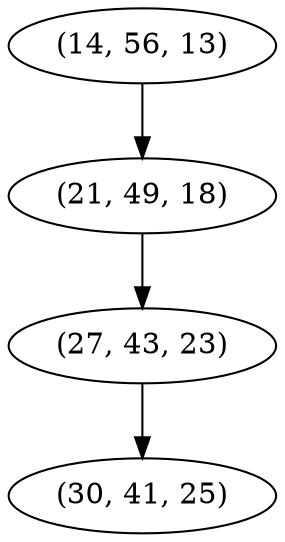 digraph tree {
    "(14, 56, 13)";
    "(21, 49, 18)";
    "(27, 43, 23)";
    "(30, 41, 25)";
    "(14, 56, 13)" -> "(21, 49, 18)";
    "(21, 49, 18)" -> "(27, 43, 23)";
    "(27, 43, 23)" -> "(30, 41, 25)";
}

